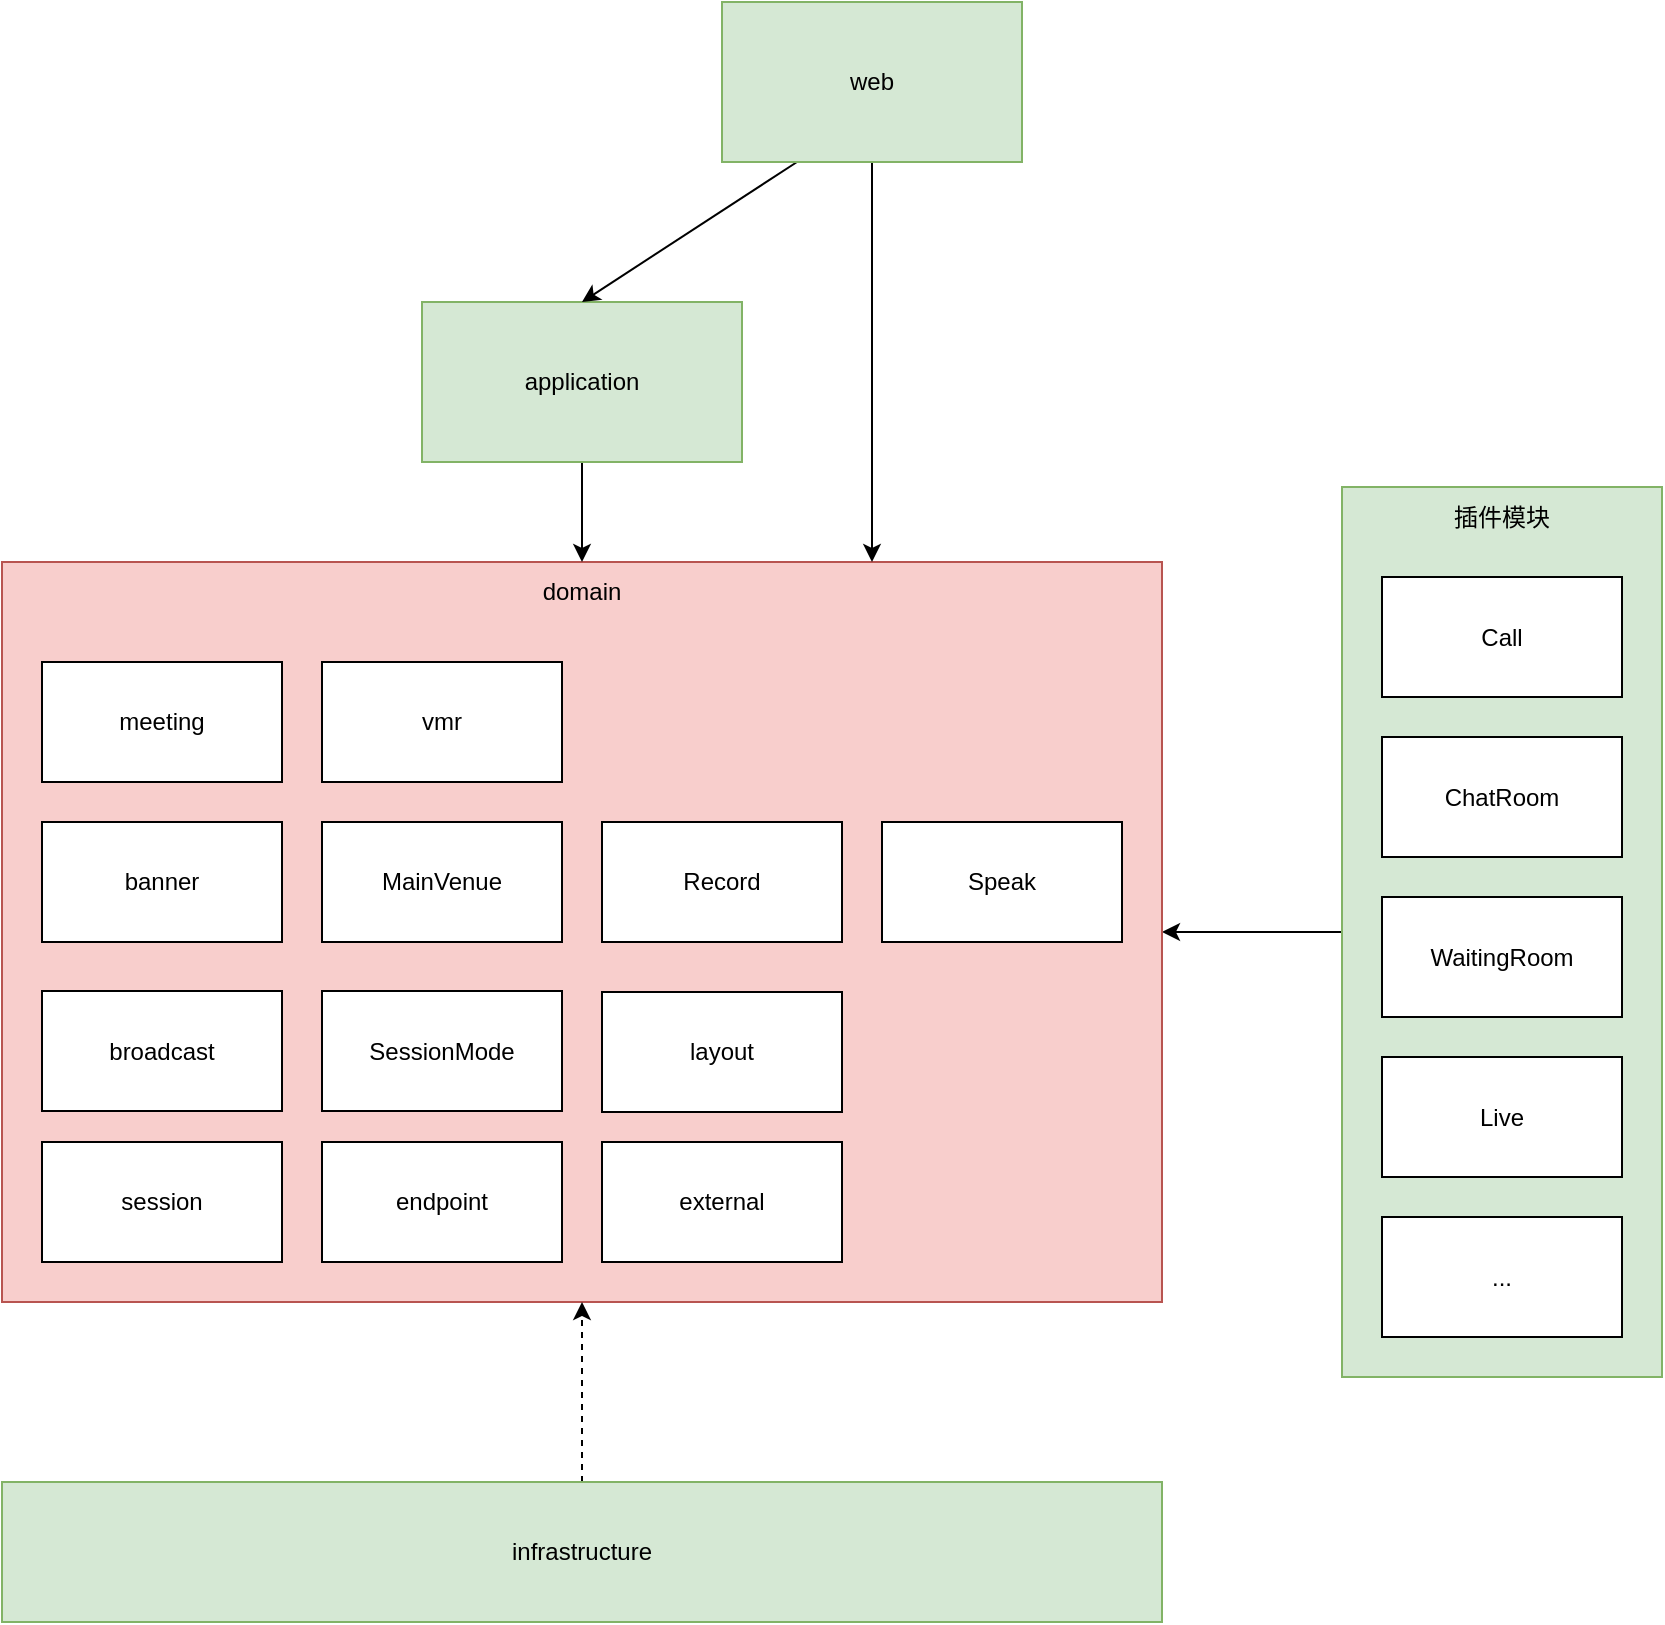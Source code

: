 <mxfile version="22.1.15" type="github">
  <diagram name="第 1 页" id="i8I0qbIGQkquBz6cM1Od">
    <mxGraphModel dx="1434" dy="796" grid="1" gridSize="10" guides="1" tooltips="1" connect="1" arrows="1" fold="1" page="1" pageScale="1" pageWidth="827" pageHeight="1169" math="0" shadow="0">
      <root>
        <mxCell id="0" />
        <mxCell id="1" parent="0" />
        <mxCell id="LELAaeM1Bo-R83_nBZIY-39" style="edgeStyle=orthogonalEdgeStyle;rounded=0;orthogonalLoop=1;jettySize=auto;html=1;exitX=0;exitY=0.5;exitDx=0;exitDy=0;entryX=1;entryY=0.5;entryDx=0;entryDy=0;" edge="1" parent="1" source="LELAaeM1Bo-R83_nBZIY-37" target="LELAaeM1Bo-R83_nBZIY-17">
          <mxGeometry relative="1" as="geometry" />
        </mxCell>
        <mxCell id="LELAaeM1Bo-R83_nBZIY-37" value="" style="rounded=0;whiteSpace=wrap;html=1;fillColor=#d5e8d4;strokeColor=#82b366;" vertex="1" parent="1">
          <mxGeometry x="800" y="252.5" width="160" height="445" as="geometry" />
        </mxCell>
        <mxCell id="LELAaeM1Bo-R83_nBZIY-17" value="" style="rounded=0;whiteSpace=wrap;html=1;fillColor=#f8cecc;strokeColor=#b85450;" vertex="1" parent="1">
          <mxGeometry x="130" y="290" width="580" height="370" as="geometry" />
        </mxCell>
        <mxCell id="LELAaeM1Bo-R83_nBZIY-23" style="rounded=0;orthogonalLoop=1;jettySize=auto;html=1;entryX=0.5;entryY=0;entryDx=0;entryDy=0;" edge="1" parent="1" source="LELAaeM1Bo-R83_nBZIY-2" target="LELAaeM1Bo-R83_nBZIY-17">
          <mxGeometry relative="1" as="geometry" />
        </mxCell>
        <mxCell id="LELAaeM1Bo-R83_nBZIY-2" value="application" style="rounded=0;whiteSpace=wrap;html=1;fillColor=#d5e8d4;strokeColor=#82b366;" vertex="1" parent="1">
          <mxGeometry x="340" y="160" width="160" height="80" as="geometry" />
        </mxCell>
        <mxCell id="LELAaeM1Bo-R83_nBZIY-20" style="rounded=0;orthogonalLoop=1;jettySize=auto;html=1;entryX=0.5;entryY=0;entryDx=0;entryDy=0;exitX=0.25;exitY=1;exitDx=0;exitDy=0;" edge="1" parent="1" source="LELAaeM1Bo-R83_nBZIY-3" target="LELAaeM1Bo-R83_nBZIY-2">
          <mxGeometry relative="1" as="geometry" />
        </mxCell>
        <mxCell id="LELAaeM1Bo-R83_nBZIY-42" style="rounded=0;orthogonalLoop=1;jettySize=auto;html=1;entryX=0.75;entryY=0;entryDx=0;entryDy=0;" edge="1" parent="1" source="LELAaeM1Bo-R83_nBZIY-3" target="LELAaeM1Bo-R83_nBZIY-17">
          <mxGeometry relative="1" as="geometry" />
        </mxCell>
        <mxCell id="LELAaeM1Bo-R83_nBZIY-3" value="web" style="rounded=0;whiteSpace=wrap;html=1;fillColor=#d5e8d4;strokeColor=#82b366;" vertex="1" parent="1">
          <mxGeometry x="490" y="10" width="150" height="80" as="geometry" />
        </mxCell>
        <mxCell id="LELAaeM1Bo-R83_nBZIY-51" style="edgeStyle=orthogonalEdgeStyle;rounded=0;orthogonalLoop=1;jettySize=auto;html=1;entryX=0.5;entryY=1;entryDx=0;entryDy=0;dashed=1;" edge="1" parent="1" source="LELAaeM1Bo-R83_nBZIY-4" target="LELAaeM1Bo-R83_nBZIY-17">
          <mxGeometry relative="1" as="geometry" />
        </mxCell>
        <mxCell id="LELAaeM1Bo-R83_nBZIY-4" value="infrastructure" style="rounded=0;whiteSpace=wrap;html=1;fillColor=#d5e8d4;strokeColor=#82b366;" vertex="1" parent="1">
          <mxGeometry x="130" y="750" width="580" height="70" as="geometry" />
        </mxCell>
        <mxCell id="LELAaeM1Bo-R83_nBZIY-6" value="session" style="rounded=0;whiteSpace=wrap;html=1;" vertex="1" parent="1">
          <mxGeometry x="150" y="580" width="120" height="60" as="geometry" />
        </mxCell>
        <mxCell id="LELAaeM1Bo-R83_nBZIY-7" value="endpoint" style="rounded=0;whiteSpace=wrap;html=1;" vertex="1" parent="1">
          <mxGeometry x="290" y="580" width="120" height="60" as="geometry" />
        </mxCell>
        <mxCell id="LELAaeM1Bo-R83_nBZIY-11" value="meeting" style="rounded=0;whiteSpace=wrap;html=1;" vertex="1" parent="1">
          <mxGeometry x="150" y="340" width="120" height="60" as="geometry" />
        </mxCell>
        <mxCell id="LELAaeM1Bo-R83_nBZIY-12" value="vmr" style="rounded=0;whiteSpace=wrap;html=1;" vertex="1" parent="1">
          <mxGeometry x="290" y="340" width="120" height="60" as="geometry" />
        </mxCell>
        <mxCell id="LELAaeM1Bo-R83_nBZIY-15" value="banner" style="rounded=0;whiteSpace=wrap;html=1;" vertex="1" parent="1">
          <mxGeometry x="150" y="420" width="120" height="60" as="geometry" />
        </mxCell>
        <mxCell id="LELAaeM1Bo-R83_nBZIY-16" value="MainVenue" style="rounded=0;whiteSpace=wrap;html=1;" vertex="1" parent="1">
          <mxGeometry x="290" y="420" width="120" height="60" as="geometry" />
        </mxCell>
        <mxCell id="LELAaeM1Bo-R83_nBZIY-18" value="Record" style="rounded=0;whiteSpace=wrap;html=1;" vertex="1" parent="1">
          <mxGeometry x="430" y="420" width="120" height="60" as="geometry" />
        </mxCell>
        <mxCell id="LELAaeM1Bo-R83_nBZIY-26" value="Speak" style="rounded=0;whiteSpace=wrap;html=1;" vertex="1" parent="1">
          <mxGeometry x="570" y="420" width="120" height="60" as="geometry" />
        </mxCell>
        <mxCell id="LELAaeM1Bo-R83_nBZIY-27" value="broadcast" style="rounded=0;whiteSpace=wrap;html=1;" vertex="1" parent="1">
          <mxGeometry x="150" y="504.5" width="120" height="60" as="geometry" />
        </mxCell>
        <mxCell id="LELAaeM1Bo-R83_nBZIY-28" value="SessionMode" style="rounded=0;whiteSpace=wrap;html=1;" vertex="1" parent="1">
          <mxGeometry x="290" y="504.5" width="120" height="60" as="geometry" />
        </mxCell>
        <mxCell id="LELAaeM1Bo-R83_nBZIY-29" value="layout" style="rounded=0;whiteSpace=wrap;html=1;" vertex="1" parent="1">
          <mxGeometry x="430" y="505" width="120" height="60" as="geometry" />
        </mxCell>
        <mxCell id="LELAaeM1Bo-R83_nBZIY-31" style="edgeStyle=orthogonalEdgeStyle;rounded=0;orthogonalLoop=1;jettySize=auto;html=1;exitX=0.5;exitY=1;exitDx=0;exitDy=0;" edge="1" parent="1" source="LELAaeM1Bo-R83_nBZIY-17" target="LELAaeM1Bo-R83_nBZIY-17">
          <mxGeometry relative="1" as="geometry" />
        </mxCell>
        <mxCell id="LELAaeM1Bo-R83_nBZIY-32" value="domain" style="text;html=1;strokeColor=none;fillColor=none;align=center;verticalAlign=middle;whiteSpace=wrap;rounded=0;" vertex="1" parent="1">
          <mxGeometry x="390" y="290" width="60" height="30" as="geometry" />
        </mxCell>
        <mxCell id="LELAaeM1Bo-R83_nBZIY-33" value="Call" style="rounded=0;whiteSpace=wrap;html=1;" vertex="1" parent="1">
          <mxGeometry x="820" y="297.5" width="120" height="60" as="geometry" />
        </mxCell>
        <mxCell id="LELAaeM1Bo-R83_nBZIY-34" value="ChatRoom" style="rounded=0;whiteSpace=wrap;html=1;" vertex="1" parent="1">
          <mxGeometry x="820" y="377.5" width="120" height="60" as="geometry" />
        </mxCell>
        <mxCell id="LELAaeM1Bo-R83_nBZIY-35" value="WaitingRoom" style="rounded=0;whiteSpace=wrap;html=1;" vertex="1" parent="1">
          <mxGeometry x="820" y="457.5" width="120" height="60" as="geometry" />
        </mxCell>
        <mxCell id="LELAaeM1Bo-R83_nBZIY-36" value="Live" style="rounded=0;whiteSpace=wrap;html=1;" vertex="1" parent="1">
          <mxGeometry x="820" y="537.5" width="120" height="60" as="geometry" />
        </mxCell>
        <mxCell id="LELAaeM1Bo-R83_nBZIY-38" value="external" style="rounded=0;whiteSpace=wrap;html=1;" vertex="1" parent="1">
          <mxGeometry x="430" y="580" width="120" height="60" as="geometry" />
        </mxCell>
        <mxCell id="LELAaeM1Bo-R83_nBZIY-40" value="..." style="rounded=0;whiteSpace=wrap;html=1;" vertex="1" parent="1">
          <mxGeometry x="820" y="617.5" width="120" height="60" as="geometry" />
        </mxCell>
        <mxCell id="LELAaeM1Bo-R83_nBZIY-41" value="插件模块" style="text;html=1;strokeColor=none;fillColor=none;align=center;verticalAlign=middle;whiteSpace=wrap;rounded=0;" vertex="1" parent="1">
          <mxGeometry x="850" y="252.5" width="60" height="30" as="geometry" />
        </mxCell>
      </root>
    </mxGraphModel>
  </diagram>
</mxfile>
